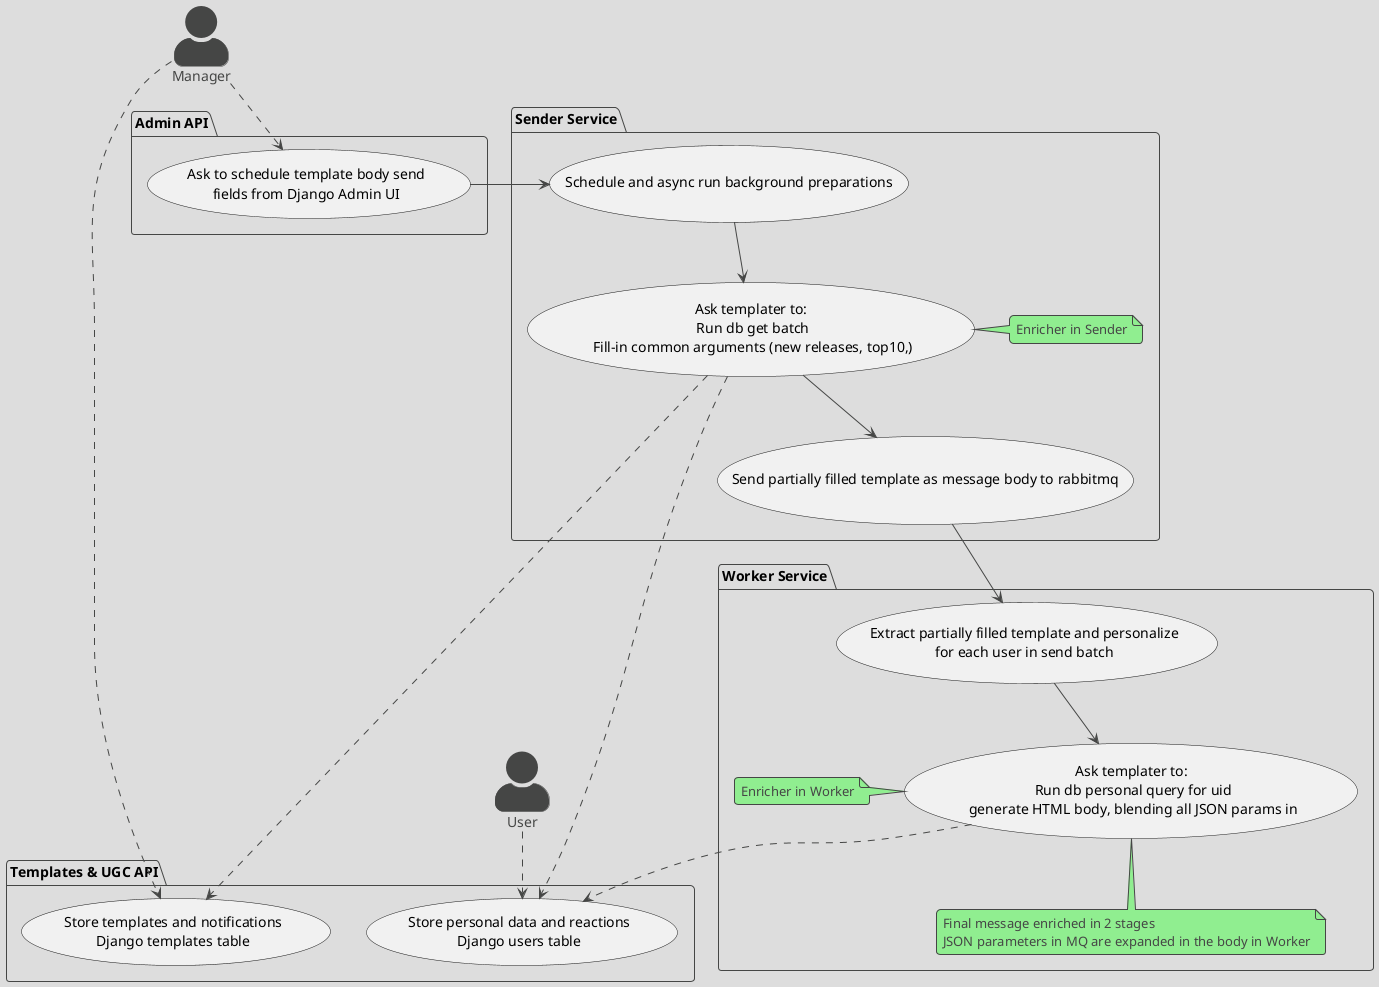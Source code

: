 @startuml "message generation flow"

'https://plantuml.com/use-case-diagram'
skinparam actorStyle awesome
!theme toy


actor Manager
actor User


package "Templates & UGC API" {
    "Store personal data and reactions\nDjango users table" as (Account)
    "Store templates and notifications\nDjango templates table" as (Storage)
}

package "Admin API" {
    "Ask to schedule template body send\nfields from Django Admin UI" as (Templater)
}

package "Sender Service" {
    "Schedule and async run background preparations" as (Bg)
    "Ask templater to:\n Run db get batch\n Fill-in common arguments (new releases, top10,)" as (Fill-1)
    "Send partially filled template as message body to rabbitmq" as (Send)

    note right of (Fill-1): Enricher in Sender
}

package "Worker Service" {
    "Extract partially filled template and personalize\nfor each user in send batch" as (Extract)
    "Ask templater to:\n Run db personal query for uid\n generate HTML body, blending all JSON params in" as (Fill-2)

    note left of (Fill-2): Enricher in Worker
    note bottom of (Fill-2): Final message enriched in 2 stages\nJSON parameters in MQ are expanded in the body in Worker

}


User ..> (Account)

Manager ..> (Templater)
Manager ..> (Storage)

(Templater) -> (Bg)
(Bg) --> (Fill-1)
(Fill-1) --> (Send)

(Send) --> (Extract)
(Extract) --> (Fill-2)

(Fill-1) ..> (Storage)
(Fill-1) ..> (Account)
(Fill-2) ..> (Account)

@enduml

